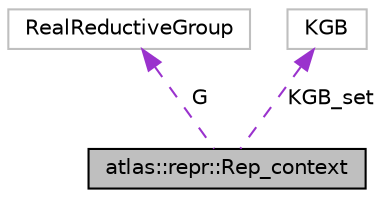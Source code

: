 digraph "atlas::repr::Rep_context"
{
  edge [fontname="Helvetica",fontsize="10",labelfontname="Helvetica",labelfontsize="10"];
  node [fontname="Helvetica",fontsize="10",shape=record];
  Node1 [label="atlas::repr::Rep_context",height=0.2,width=0.4,color="black", fillcolor="grey75", style="filled", fontcolor="black"];
  Node2 -> Node1 [dir="back",color="darkorchid3",fontsize="10",style="dashed",label=" G" ,fontname="Helvetica"];
  Node2 [label="RealReductiveGroup",height=0.2,width=0.4,color="grey75", fillcolor="white", style="filled"];
  Node3 -> Node1 [dir="back",color="darkorchid3",fontsize="10",style="dashed",label=" KGB_set" ,fontname="Helvetica"];
  Node3 [label="KGB",height=0.2,width=0.4,color="grey75", fillcolor="white", style="filled"];
}
